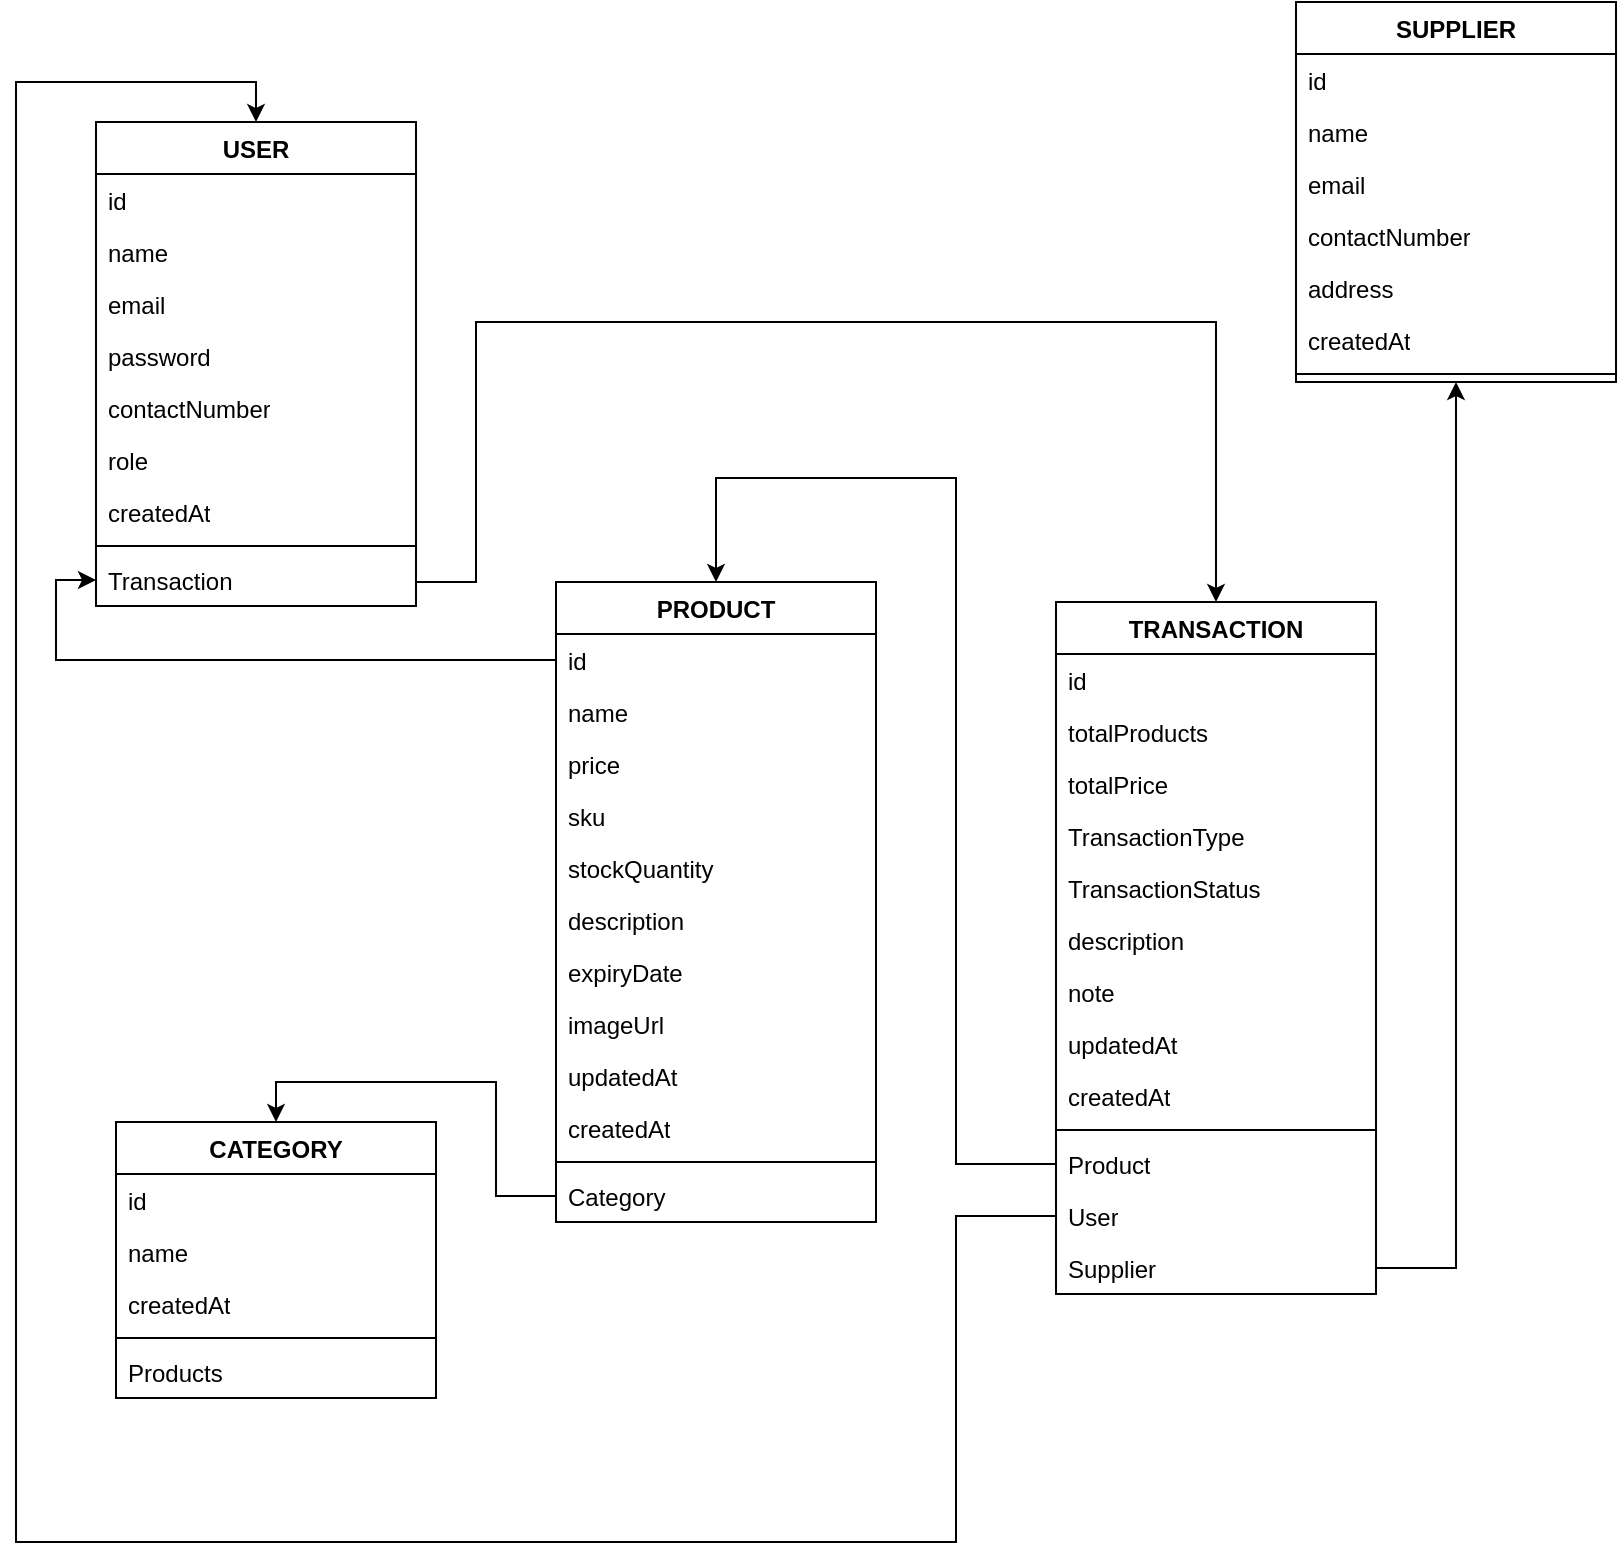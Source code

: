 <mxfile version="27.0.9">
  <diagram name="Page-1" id="VLQN8o9kzoXLa_wD5N_k">
    <mxGraphModel dx="1426" dy="849" grid="1" gridSize="10" guides="1" tooltips="1" connect="1" arrows="1" fold="1" page="1" pageScale="1" pageWidth="850" pageHeight="1100" math="0" shadow="0">
      <root>
        <mxCell id="0" />
        <mxCell id="1" parent="0" />
        <mxCell id="ZK8iFFvNKWuw6v_ZHpUv-25" value="USER" style="swimlane;fontStyle=1;align=center;verticalAlign=top;childLayout=stackLayout;horizontal=1;startSize=26;horizontalStack=0;resizeParent=1;resizeParentMax=0;resizeLast=0;collapsible=1;marginBottom=0;whiteSpace=wrap;html=1;" parent="1" vertex="1">
          <mxGeometry x="70" y="90" width="160" height="242" as="geometry">
            <mxRectangle x="460" y="710" width="100" height="30" as="alternateBounds" />
          </mxGeometry>
        </mxCell>
        <mxCell id="ZK8iFFvNKWuw6v_ZHpUv-26" value="id" style="text;strokeColor=none;fillColor=none;align=left;verticalAlign=top;spacingLeft=4;spacingRight=4;overflow=hidden;rotatable=0;points=[[0,0.5],[1,0.5]];portConstraint=eastwest;whiteSpace=wrap;html=1;" parent="ZK8iFFvNKWuw6v_ZHpUv-25" vertex="1">
          <mxGeometry y="26" width="160" height="26" as="geometry" />
        </mxCell>
        <mxCell id="ZK8iFFvNKWuw6v_ZHpUv-34" value="&lt;div&gt;name&lt;/div&gt;" style="text;strokeColor=none;fillColor=none;align=left;verticalAlign=top;spacingLeft=4;spacingRight=4;overflow=hidden;rotatable=0;points=[[0,0.5],[1,0.5]];portConstraint=eastwest;whiteSpace=wrap;html=1;" parent="ZK8iFFvNKWuw6v_ZHpUv-25" vertex="1">
          <mxGeometry y="52" width="160" height="26" as="geometry" />
        </mxCell>
        <mxCell id="ZK8iFFvNKWuw6v_ZHpUv-35" value="&lt;div&gt;email&lt;/div&gt;" style="text;strokeColor=none;fillColor=none;align=left;verticalAlign=top;spacingLeft=4;spacingRight=4;overflow=hidden;rotatable=0;points=[[0,0.5],[1,0.5]];portConstraint=eastwest;whiteSpace=wrap;html=1;" parent="ZK8iFFvNKWuw6v_ZHpUv-25" vertex="1">
          <mxGeometry y="78" width="160" height="26" as="geometry" />
        </mxCell>
        <mxCell id="ZK8iFFvNKWuw6v_ZHpUv-37" value="&lt;div&gt;password&lt;/div&gt;" style="text;strokeColor=none;fillColor=none;align=left;verticalAlign=top;spacingLeft=4;spacingRight=4;overflow=hidden;rotatable=0;points=[[0,0.5],[1,0.5]];portConstraint=eastwest;whiteSpace=wrap;html=1;" parent="ZK8iFFvNKWuw6v_ZHpUv-25" vertex="1">
          <mxGeometry y="104" width="160" height="26" as="geometry" />
        </mxCell>
        <mxCell id="ZK8iFFvNKWuw6v_ZHpUv-38" value="&lt;div&gt;contactNumber&lt;/div&gt;" style="text;strokeColor=none;fillColor=none;align=left;verticalAlign=top;spacingLeft=4;spacingRight=4;overflow=hidden;rotatable=0;points=[[0,0.5],[1,0.5]];portConstraint=eastwest;whiteSpace=wrap;html=1;" parent="ZK8iFFvNKWuw6v_ZHpUv-25" vertex="1">
          <mxGeometry y="130" width="160" height="26" as="geometry" />
        </mxCell>
        <mxCell id="V5eWmhYjrb2RPNGcJttv-7" value="&lt;div&gt;role&lt;/div&gt;" style="text;strokeColor=none;fillColor=none;align=left;verticalAlign=top;spacingLeft=4;spacingRight=4;overflow=hidden;rotatable=0;points=[[0,0.5],[1,0.5]];portConstraint=eastwest;whiteSpace=wrap;html=1;" vertex="1" parent="ZK8iFFvNKWuw6v_ZHpUv-25">
          <mxGeometry y="156" width="160" height="26" as="geometry" />
        </mxCell>
        <mxCell id="ZK8iFFvNKWuw6v_ZHpUv-39" value="createdAt" style="text;strokeColor=none;fillColor=none;align=left;verticalAlign=top;spacingLeft=4;spacingRight=4;overflow=hidden;rotatable=0;points=[[0,0.5],[1,0.5]];portConstraint=eastwest;whiteSpace=wrap;html=1;" parent="ZK8iFFvNKWuw6v_ZHpUv-25" vertex="1">
          <mxGeometry y="182" width="160" height="26" as="geometry" />
        </mxCell>
        <mxCell id="ZK8iFFvNKWuw6v_ZHpUv-27" value="" style="line;strokeWidth=1;fillColor=none;align=left;verticalAlign=middle;spacingTop=-1;spacingLeft=3;spacingRight=3;rotatable=0;labelPosition=right;points=[];portConstraint=eastwest;strokeColor=inherit;" parent="ZK8iFFvNKWuw6v_ZHpUv-25" vertex="1">
          <mxGeometry y="208" width="160" height="8" as="geometry" />
        </mxCell>
        <mxCell id="ZK8iFFvNKWuw6v_ZHpUv-28" value="Transaction" style="text;strokeColor=none;fillColor=none;align=left;verticalAlign=top;spacingLeft=4;spacingRight=4;overflow=hidden;rotatable=0;points=[[0,0.5],[1,0.5]];portConstraint=eastwest;whiteSpace=wrap;html=1;" parent="ZK8iFFvNKWuw6v_ZHpUv-25" vertex="1">
          <mxGeometry y="216" width="160" height="26" as="geometry" />
        </mxCell>
        <mxCell id="ZK8iFFvNKWuw6v_ZHpUv-41" value="TRANSACTION" style="swimlane;fontStyle=1;align=center;verticalAlign=top;childLayout=stackLayout;horizontal=1;startSize=26;horizontalStack=0;resizeParent=1;resizeParentMax=0;resizeLast=0;collapsible=1;marginBottom=0;whiteSpace=wrap;html=1;" parent="1" vertex="1">
          <mxGeometry x="550" y="330" width="160" height="346" as="geometry">
            <mxRectangle x="580" y="190" width="100" height="30" as="alternateBounds" />
          </mxGeometry>
        </mxCell>
        <mxCell id="ZK8iFFvNKWuw6v_ZHpUv-42" value="id" style="text;strokeColor=none;fillColor=none;align=left;verticalAlign=top;spacingLeft=4;spacingRight=4;overflow=hidden;rotatable=0;points=[[0,0.5],[1,0.5]];portConstraint=eastwest;whiteSpace=wrap;html=1;" parent="ZK8iFFvNKWuw6v_ZHpUv-41" vertex="1">
          <mxGeometry y="26" width="160" height="26" as="geometry" />
        </mxCell>
        <mxCell id="ZK8iFFvNKWuw6v_ZHpUv-43" value="totalProducts" style="text;strokeColor=none;fillColor=none;align=left;verticalAlign=top;spacingLeft=4;spacingRight=4;overflow=hidden;rotatable=0;points=[[0,0.5],[1,0.5]];portConstraint=eastwest;whiteSpace=wrap;html=1;" parent="ZK8iFFvNKWuw6v_ZHpUv-41" vertex="1">
          <mxGeometry y="52" width="160" height="26" as="geometry" />
        </mxCell>
        <mxCell id="ZK8iFFvNKWuw6v_ZHpUv-44" value="&lt;div&gt;totalPrice&lt;/div&gt;" style="text;strokeColor=none;fillColor=none;align=left;verticalAlign=top;spacingLeft=4;spacingRight=4;overflow=hidden;rotatable=0;points=[[0,0.5],[1,0.5]];portConstraint=eastwest;whiteSpace=wrap;html=1;" parent="ZK8iFFvNKWuw6v_ZHpUv-41" vertex="1">
          <mxGeometry y="78" width="160" height="26" as="geometry" />
        </mxCell>
        <mxCell id="ZK8iFFvNKWuw6v_ZHpUv-45" value="TransactionType" style="text;strokeColor=none;fillColor=none;align=left;verticalAlign=top;spacingLeft=4;spacingRight=4;overflow=hidden;rotatable=0;points=[[0,0.5],[1,0.5]];portConstraint=eastwest;whiteSpace=wrap;html=1;" parent="ZK8iFFvNKWuw6v_ZHpUv-41" vertex="1">
          <mxGeometry y="104" width="160" height="26" as="geometry" />
        </mxCell>
        <mxCell id="ZK8iFFvNKWuw6v_ZHpUv-46" value="&lt;div&gt;TransactionStatus&lt;/div&gt;" style="text;strokeColor=none;fillColor=none;align=left;verticalAlign=top;spacingLeft=4;spacingRight=4;overflow=hidden;rotatable=0;points=[[0,0.5],[1,0.5]];portConstraint=eastwest;whiteSpace=wrap;html=1;" parent="ZK8iFFvNKWuw6v_ZHpUv-41" vertex="1">
          <mxGeometry y="130" width="160" height="26" as="geometry" />
        </mxCell>
        <mxCell id="ZK8iFFvNKWuw6v_ZHpUv-47" value="description" style="text;strokeColor=none;fillColor=none;align=left;verticalAlign=top;spacingLeft=4;spacingRight=4;overflow=hidden;rotatable=0;points=[[0,0.5],[1,0.5]];portConstraint=eastwest;whiteSpace=wrap;html=1;" parent="ZK8iFFvNKWuw6v_ZHpUv-41" vertex="1">
          <mxGeometry y="156" width="160" height="26" as="geometry" />
        </mxCell>
        <mxCell id="ZK8iFFvNKWuw6v_ZHpUv-50" value="note" style="text;strokeColor=none;fillColor=none;align=left;verticalAlign=top;spacingLeft=4;spacingRight=4;overflow=hidden;rotatable=0;points=[[0,0.5],[1,0.5]];portConstraint=eastwest;whiteSpace=wrap;html=1;" parent="ZK8iFFvNKWuw6v_ZHpUv-41" vertex="1">
          <mxGeometry y="182" width="160" height="26" as="geometry" />
        </mxCell>
        <mxCell id="ZK8iFFvNKWuw6v_ZHpUv-51" value="updatedAt" style="text;strokeColor=none;fillColor=none;align=left;verticalAlign=top;spacingLeft=4;spacingRight=4;overflow=hidden;rotatable=0;points=[[0,0.5],[1,0.5]];portConstraint=eastwest;whiteSpace=wrap;html=1;" parent="ZK8iFFvNKWuw6v_ZHpUv-41" vertex="1">
          <mxGeometry y="208" width="160" height="26" as="geometry" />
        </mxCell>
        <mxCell id="ZK8iFFvNKWuw6v_ZHpUv-52" value="createdAt" style="text;strokeColor=none;fillColor=none;align=left;verticalAlign=top;spacingLeft=4;spacingRight=4;overflow=hidden;rotatable=0;points=[[0,0.5],[1,0.5]];portConstraint=eastwest;whiteSpace=wrap;html=1;" parent="ZK8iFFvNKWuw6v_ZHpUv-41" vertex="1">
          <mxGeometry y="234" width="160" height="26" as="geometry" />
        </mxCell>
        <mxCell id="ZK8iFFvNKWuw6v_ZHpUv-48" value="" style="line;strokeWidth=1;fillColor=none;align=left;verticalAlign=middle;spacingTop=-1;spacingLeft=3;spacingRight=3;rotatable=0;labelPosition=right;points=[];portConstraint=eastwest;strokeColor=inherit;" parent="ZK8iFFvNKWuw6v_ZHpUv-41" vertex="1">
          <mxGeometry y="260" width="160" height="8" as="geometry" />
        </mxCell>
        <mxCell id="ZK8iFFvNKWuw6v_ZHpUv-49" value="Product" style="text;strokeColor=none;fillColor=none;align=left;verticalAlign=top;spacingLeft=4;spacingRight=4;overflow=hidden;rotatable=0;points=[[0,0.5],[1,0.5]];portConstraint=eastwest;whiteSpace=wrap;html=1;" parent="ZK8iFFvNKWuw6v_ZHpUv-41" vertex="1">
          <mxGeometry y="268" width="160" height="26" as="geometry" />
        </mxCell>
        <mxCell id="V5eWmhYjrb2RPNGcJttv-1" value="User" style="text;strokeColor=none;fillColor=none;align=left;verticalAlign=top;spacingLeft=4;spacingRight=4;overflow=hidden;rotatable=0;points=[[0,0.5],[1,0.5]];portConstraint=eastwest;whiteSpace=wrap;html=1;" vertex="1" parent="ZK8iFFvNKWuw6v_ZHpUv-41">
          <mxGeometry y="294" width="160" height="26" as="geometry" />
        </mxCell>
        <mxCell id="V5eWmhYjrb2RPNGcJttv-2" value="Supplier" style="text;strokeColor=none;fillColor=none;align=left;verticalAlign=top;spacingLeft=4;spacingRight=4;overflow=hidden;rotatable=0;points=[[0,0.5],[1,0.5]];portConstraint=eastwest;whiteSpace=wrap;html=1;" vertex="1" parent="ZK8iFFvNKWuw6v_ZHpUv-41">
          <mxGeometry y="320" width="160" height="26" as="geometry" />
        </mxCell>
        <mxCell id="ZK8iFFvNKWuw6v_ZHpUv-53" style="edgeStyle=orthogonalEdgeStyle;rounded=0;orthogonalLoop=1;jettySize=auto;html=1;exitX=1;exitY=0.5;exitDx=0;exitDy=0;entryX=0.5;entryY=0;entryDx=0;entryDy=0;" parent="1" source="ZK8iFFvNKWuw6v_ZHpUv-28" target="ZK8iFFvNKWuw6v_ZHpUv-41" edge="1">
          <mxGeometry relative="1" as="geometry">
            <Array as="points">
              <mxPoint x="230" y="320" />
              <mxPoint x="260" y="320" />
              <mxPoint x="260" y="190" />
              <mxPoint x="630" y="190" />
            </Array>
          </mxGeometry>
        </mxCell>
        <mxCell id="ZK8iFFvNKWuw6v_ZHpUv-54" value="PRODUCT" style="swimlane;fontStyle=1;align=center;verticalAlign=top;childLayout=stackLayout;horizontal=1;startSize=26;horizontalStack=0;resizeParent=1;resizeParentMax=0;resizeLast=0;collapsible=1;marginBottom=0;whiteSpace=wrap;html=1;" parent="1" vertex="1">
          <mxGeometry x="300" y="320" width="160" height="320" as="geometry">
            <mxRectangle x="580" y="190" width="100" height="30" as="alternateBounds" />
          </mxGeometry>
        </mxCell>
        <mxCell id="ZK8iFFvNKWuw6v_ZHpUv-55" value="id" style="text;strokeColor=none;fillColor=none;align=left;verticalAlign=top;spacingLeft=4;spacingRight=4;overflow=hidden;rotatable=0;points=[[0,0.5],[1,0.5]];portConstraint=eastwest;whiteSpace=wrap;html=1;" parent="ZK8iFFvNKWuw6v_ZHpUv-54" vertex="1">
          <mxGeometry y="26" width="160" height="26" as="geometry" />
        </mxCell>
        <mxCell id="ZK8iFFvNKWuw6v_ZHpUv-56" value="name" style="text;strokeColor=none;fillColor=none;align=left;verticalAlign=top;spacingLeft=4;spacingRight=4;overflow=hidden;rotatable=0;points=[[0,0.5],[1,0.5]];portConstraint=eastwest;whiteSpace=wrap;html=1;" parent="ZK8iFFvNKWuw6v_ZHpUv-54" vertex="1">
          <mxGeometry y="52" width="160" height="26" as="geometry" />
        </mxCell>
        <mxCell id="ZK8iFFvNKWuw6v_ZHpUv-57" value="price" style="text;strokeColor=none;fillColor=none;align=left;verticalAlign=top;spacingLeft=4;spacingRight=4;overflow=hidden;rotatable=0;points=[[0,0.5],[1,0.5]];portConstraint=eastwest;whiteSpace=wrap;html=1;" parent="ZK8iFFvNKWuw6v_ZHpUv-54" vertex="1">
          <mxGeometry y="78" width="160" height="26" as="geometry" />
        </mxCell>
        <mxCell id="ZK8iFFvNKWuw6v_ZHpUv-66" value="sku" style="text;strokeColor=none;fillColor=none;align=left;verticalAlign=top;spacingLeft=4;spacingRight=4;overflow=hidden;rotatable=0;points=[[0,0.5],[1,0.5]];portConstraint=eastwest;whiteSpace=wrap;html=1;" parent="ZK8iFFvNKWuw6v_ZHpUv-54" vertex="1">
          <mxGeometry y="104" width="160" height="26" as="geometry" />
        </mxCell>
        <mxCell id="ZK8iFFvNKWuw6v_ZHpUv-58" value="stockQuantity" style="text;strokeColor=none;fillColor=none;align=left;verticalAlign=top;spacingLeft=4;spacingRight=4;overflow=hidden;rotatable=0;points=[[0,0.5],[1,0.5]];portConstraint=eastwest;whiteSpace=wrap;html=1;" parent="ZK8iFFvNKWuw6v_ZHpUv-54" vertex="1">
          <mxGeometry y="130" width="160" height="26" as="geometry" />
        </mxCell>
        <mxCell id="ZK8iFFvNKWuw6v_ZHpUv-59" value="description" style="text;strokeColor=none;fillColor=none;align=left;verticalAlign=top;spacingLeft=4;spacingRight=4;overflow=hidden;rotatable=0;points=[[0,0.5],[1,0.5]];portConstraint=eastwest;whiteSpace=wrap;html=1;" parent="ZK8iFFvNKWuw6v_ZHpUv-54" vertex="1">
          <mxGeometry y="156" width="160" height="26" as="geometry" />
        </mxCell>
        <mxCell id="ZK8iFFvNKWuw6v_ZHpUv-60" value="expiryDate" style="text;strokeColor=none;fillColor=none;align=left;verticalAlign=top;spacingLeft=4;spacingRight=4;overflow=hidden;rotatable=0;points=[[0,0.5],[1,0.5]];portConstraint=eastwest;whiteSpace=wrap;html=1;" parent="ZK8iFFvNKWuw6v_ZHpUv-54" vertex="1">
          <mxGeometry y="182" width="160" height="26" as="geometry" />
        </mxCell>
        <mxCell id="ZK8iFFvNKWuw6v_ZHpUv-61" value="imageUrl" style="text;strokeColor=none;fillColor=none;align=left;verticalAlign=top;spacingLeft=4;spacingRight=4;overflow=hidden;rotatable=0;points=[[0,0.5],[1,0.5]];portConstraint=eastwest;whiteSpace=wrap;html=1;" parent="ZK8iFFvNKWuw6v_ZHpUv-54" vertex="1">
          <mxGeometry y="208" width="160" height="26" as="geometry" />
        </mxCell>
        <mxCell id="ZK8iFFvNKWuw6v_ZHpUv-62" value="updatedAt" style="text;strokeColor=none;fillColor=none;align=left;verticalAlign=top;spacingLeft=4;spacingRight=4;overflow=hidden;rotatable=0;points=[[0,0.5],[1,0.5]];portConstraint=eastwest;whiteSpace=wrap;html=1;" parent="ZK8iFFvNKWuw6v_ZHpUv-54" vertex="1">
          <mxGeometry y="234" width="160" height="26" as="geometry" />
        </mxCell>
        <mxCell id="ZK8iFFvNKWuw6v_ZHpUv-63" value="createdAt" style="text;strokeColor=none;fillColor=none;align=left;verticalAlign=top;spacingLeft=4;spacingRight=4;overflow=hidden;rotatable=0;points=[[0,0.5],[1,0.5]];portConstraint=eastwest;whiteSpace=wrap;html=1;" parent="ZK8iFFvNKWuw6v_ZHpUv-54" vertex="1">
          <mxGeometry y="260" width="160" height="26" as="geometry" />
        </mxCell>
        <mxCell id="ZK8iFFvNKWuw6v_ZHpUv-64" value="" style="line;strokeWidth=1;fillColor=none;align=left;verticalAlign=middle;spacingTop=-1;spacingLeft=3;spacingRight=3;rotatable=0;labelPosition=right;points=[];portConstraint=eastwest;strokeColor=inherit;" parent="ZK8iFFvNKWuw6v_ZHpUv-54" vertex="1">
          <mxGeometry y="286" width="160" height="8" as="geometry" />
        </mxCell>
        <mxCell id="ZK8iFFvNKWuw6v_ZHpUv-65" value="Category" style="text;strokeColor=none;fillColor=none;align=left;verticalAlign=top;spacingLeft=4;spacingRight=4;overflow=hidden;rotatable=0;points=[[0,0.5],[1,0.5]];portConstraint=eastwest;whiteSpace=wrap;html=1;" parent="ZK8iFFvNKWuw6v_ZHpUv-54" vertex="1">
          <mxGeometry y="294" width="160" height="26" as="geometry" />
        </mxCell>
        <mxCell id="ZK8iFFvNKWuw6v_ZHpUv-67" style="edgeStyle=orthogonalEdgeStyle;rounded=0;orthogonalLoop=1;jettySize=auto;html=1;entryX=0.5;entryY=0;entryDx=0;entryDy=0;" parent="1" source="ZK8iFFvNKWuw6v_ZHpUv-49" target="ZK8iFFvNKWuw6v_ZHpUv-54" edge="1">
          <mxGeometry relative="1" as="geometry">
            <Array as="points">
              <mxPoint x="500" y="611" />
              <mxPoint x="500" y="268" />
              <mxPoint x="380" y="268" />
            </Array>
          </mxGeometry>
        </mxCell>
        <mxCell id="ZK8iFFvNKWuw6v_ZHpUv-68" value="CATEGORY" style="swimlane;fontStyle=1;align=center;verticalAlign=top;childLayout=stackLayout;horizontal=1;startSize=26;horizontalStack=0;resizeParent=1;resizeParentMax=0;resizeLast=0;collapsible=1;marginBottom=0;whiteSpace=wrap;html=1;" parent="1" vertex="1">
          <mxGeometry x="80" y="590" width="160" height="138" as="geometry">
            <mxRectangle x="460" y="710" width="100" height="30" as="alternateBounds" />
          </mxGeometry>
        </mxCell>
        <mxCell id="ZK8iFFvNKWuw6v_ZHpUv-69" value="id" style="text;strokeColor=none;fillColor=none;align=left;verticalAlign=top;spacingLeft=4;spacingRight=4;overflow=hidden;rotatable=0;points=[[0,0.5],[1,0.5]];portConstraint=eastwest;whiteSpace=wrap;html=1;" parent="ZK8iFFvNKWuw6v_ZHpUv-68" vertex="1">
          <mxGeometry y="26" width="160" height="26" as="geometry" />
        </mxCell>
        <mxCell id="ZK8iFFvNKWuw6v_ZHpUv-70" value="&lt;div&gt;name&lt;/div&gt;" style="text;strokeColor=none;fillColor=none;align=left;verticalAlign=top;spacingLeft=4;spacingRight=4;overflow=hidden;rotatable=0;points=[[0,0.5],[1,0.5]];portConstraint=eastwest;whiteSpace=wrap;html=1;" parent="ZK8iFFvNKWuw6v_ZHpUv-68" vertex="1">
          <mxGeometry y="52" width="160" height="26" as="geometry" />
        </mxCell>
        <mxCell id="ZK8iFFvNKWuw6v_ZHpUv-74" value="createdAt" style="text;strokeColor=none;fillColor=none;align=left;verticalAlign=top;spacingLeft=4;spacingRight=4;overflow=hidden;rotatable=0;points=[[0,0.5],[1,0.5]];portConstraint=eastwest;whiteSpace=wrap;html=1;" parent="ZK8iFFvNKWuw6v_ZHpUv-68" vertex="1">
          <mxGeometry y="78" width="160" height="26" as="geometry" />
        </mxCell>
        <mxCell id="ZK8iFFvNKWuw6v_ZHpUv-75" value="" style="line;strokeWidth=1;fillColor=none;align=left;verticalAlign=middle;spacingTop=-1;spacingLeft=3;spacingRight=3;rotatable=0;labelPosition=right;points=[];portConstraint=eastwest;strokeColor=inherit;" parent="ZK8iFFvNKWuw6v_ZHpUv-68" vertex="1">
          <mxGeometry y="104" width="160" height="8" as="geometry" />
        </mxCell>
        <mxCell id="ZK8iFFvNKWuw6v_ZHpUv-76" value="Products" style="text;strokeColor=none;fillColor=none;align=left;verticalAlign=top;spacingLeft=4;spacingRight=4;overflow=hidden;rotatable=0;points=[[0,0.5],[1,0.5]];portConstraint=eastwest;whiteSpace=wrap;html=1;" parent="ZK8iFFvNKWuw6v_ZHpUv-68" vertex="1">
          <mxGeometry y="112" width="160" height="26" as="geometry" />
        </mxCell>
        <mxCell id="ZK8iFFvNKWuw6v_ZHpUv-77" style="edgeStyle=orthogonalEdgeStyle;rounded=0;orthogonalLoop=1;jettySize=auto;html=1;entryX=0.5;entryY=0;entryDx=0;entryDy=0;" parent="1" source="ZK8iFFvNKWuw6v_ZHpUv-65" target="ZK8iFFvNKWuw6v_ZHpUv-68" edge="1">
          <mxGeometry relative="1" as="geometry" />
        </mxCell>
        <mxCell id="ZK8iFFvNKWuw6v_ZHpUv-78" value="SUPPLIER" style="swimlane;fontStyle=1;align=center;verticalAlign=top;childLayout=stackLayout;horizontal=1;startSize=26;horizontalStack=0;resizeParent=1;resizeParentMax=0;resizeLast=0;collapsible=1;marginBottom=0;whiteSpace=wrap;html=1;" parent="1" vertex="1">
          <mxGeometry x="670" y="30" width="160" height="190" as="geometry">
            <mxRectangle x="460" y="710" width="100" height="30" as="alternateBounds" />
          </mxGeometry>
        </mxCell>
        <mxCell id="ZK8iFFvNKWuw6v_ZHpUv-79" value="id" style="text;strokeColor=none;fillColor=none;align=left;verticalAlign=top;spacingLeft=4;spacingRight=4;overflow=hidden;rotatable=0;points=[[0,0.5],[1,0.5]];portConstraint=eastwest;whiteSpace=wrap;html=1;" parent="ZK8iFFvNKWuw6v_ZHpUv-78" vertex="1">
          <mxGeometry y="26" width="160" height="26" as="geometry" />
        </mxCell>
        <mxCell id="ZK8iFFvNKWuw6v_ZHpUv-80" value="&lt;div&gt;name&lt;/div&gt;" style="text;strokeColor=none;fillColor=none;align=left;verticalAlign=top;spacingLeft=4;spacingRight=4;overflow=hidden;rotatable=0;points=[[0,0.5],[1,0.5]];portConstraint=eastwest;whiteSpace=wrap;html=1;" parent="ZK8iFFvNKWuw6v_ZHpUv-78" vertex="1">
          <mxGeometry y="52" width="160" height="26" as="geometry" />
        </mxCell>
        <mxCell id="ZK8iFFvNKWuw6v_ZHpUv-81" value="&lt;div&gt;email&lt;/div&gt;" style="text;strokeColor=none;fillColor=none;align=left;verticalAlign=top;spacingLeft=4;spacingRight=4;overflow=hidden;rotatable=0;points=[[0,0.5],[1,0.5]];portConstraint=eastwest;whiteSpace=wrap;html=1;" parent="ZK8iFFvNKWuw6v_ZHpUv-78" vertex="1">
          <mxGeometry y="78" width="160" height="26" as="geometry" />
        </mxCell>
        <mxCell id="ZK8iFFvNKWuw6v_ZHpUv-83" value="&lt;div&gt;contactNumber&lt;/div&gt;" style="text;strokeColor=none;fillColor=none;align=left;verticalAlign=top;spacingLeft=4;spacingRight=4;overflow=hidden;rotatable=0;points=[[0,0.5],[1,0.5]];portConstraint=eastwest;whiteSpace=wrap;html=1;" parent="ZK8iFFvNKWuw6v_ZHpUv-78" vertex="1">
          <mxGeometry y="104" width="160" height="26" as="geometry" />
        </mxCell>
        <mxCell id="ZK8iFFvNKWuw6v_ZHpUv-87" value="address" style="text;strokeColor=none;fillColor=none;align=left;verticalAlign=top;spacingLeft=4;spacingRight=4;overflow=hidden;rotatable=0;points=[[0,0.5],[1,0.5]];portConstraint=eastwest;whiteSpace=wrap;html=1;" parent="ZK8iFFvNKWuw6v_ZHpUv-78" vertex="1">
          <mxGeometry y="130" width="160" height="26" as="geometry" />
        </mxCell>
        <mxCell id="ZK8iFFvNKWuw6v_ZHpUv-84" value="createdAt" style="text;strokeColor=none;fillColor=none;align=left;verticalAlign=top;spacingLeft=4;spacingRight=4;overflow=hidden;rotatable=0;points=[[0,0.5],[1,0.5]];portConstraint=eastwest;whiteSpace=wrap;html=1;" parent="ZK8iFFvNKWuw6v_ZHpUv-78" vertex="1">
          <mxGeometry y="156" width="160" height="26" as="geometry" />
        </mxCell>
        <mxCell id="ZK8iFFvNKWuw6v_ZHpUv-85" value="" style="line;strokeWidth=1;fillColor=none;align=left;verticalAlign=middle;spacingTop=-1;spacingLeft=3;spacingRight=3;rotatable=0;labelPosition=right;points=[];portConstraint=eastwest;strokeColor=inherit;" parent="ZK8iFFvNKWuw6v_ZHpUv-78" vertex="1">
          <mxGeometry y="182" width="160" height="8" as="geometry" />
        </mxCell>
        <mxCell id="V5eWmhYjrb2RPNGcJttv-4" value="" style="edgeStyle=orthogonalEdgeStyle;rounded=0;orthogonalLoop=1;jettySize=auto;html=1;entryX=0;entryY=0.5;entryDx=0;entryDy=0;" edge="1" parent="1" source="ZK8iFFvNKWuw6v_ZHpUv-55" target="ZK8iFFvNKWuw6v_ZHpUv-28">
          <mxGeometry relative="1" as="geometry" />
        </mxCell>
        <mxCell id="V5eWmhYjrb2RPNGcJttv-5" style="edgeStyle=orthogonalEdgeStyle;rounded=0;orthogonalLoop=1;jettySize=auto;html=1;entryX=0.5;entryY=0;entryDx=0;entryDy=0;exitX=0;exitY=0.5;exitDx=0;exitDy=0;" edge="1" parent="1" source="V5eWmhYjrb2RPNGcJttv-1" target="ZK8iFFvNKWuw6v_ZHpUv-25">
          <mxGeometry relative="1" as="geometry">
            <mxPoint x="450" y="670" as="targetPoint" />
            <Array as="points">
              <mxPoint x="500" y="637" />
              <mxPoint x="500" y="800" />
              <mxPoint x="30" y="800" />
              <mxPoint x="30" y="70" />
              <mxPoint x="150" y="70" />
            </Array>
          </mxGeometry>
        </mxCell>
        <mxCell id="V5eWmhYjrb2RPNGcJttv-6" style="edgeStyle=orthogonalEdgeStyle;rounded=0;orthogonalLoop=1;jettySize=auto;html=1;entryX=0.5;entryY=1;entryDx=0;entryDy=0;" edge="1" parent="1" source="V5eWmhYjrb2RPNGcJttv-2" target="ZK8iFFvNKWuw6v_ZHpUv-78">
          <mxGeometry relative="1" as="geometry" />
        </mxCell>
      </root>
    </mxGraphModel>
  </diagram>
</mxfile>
